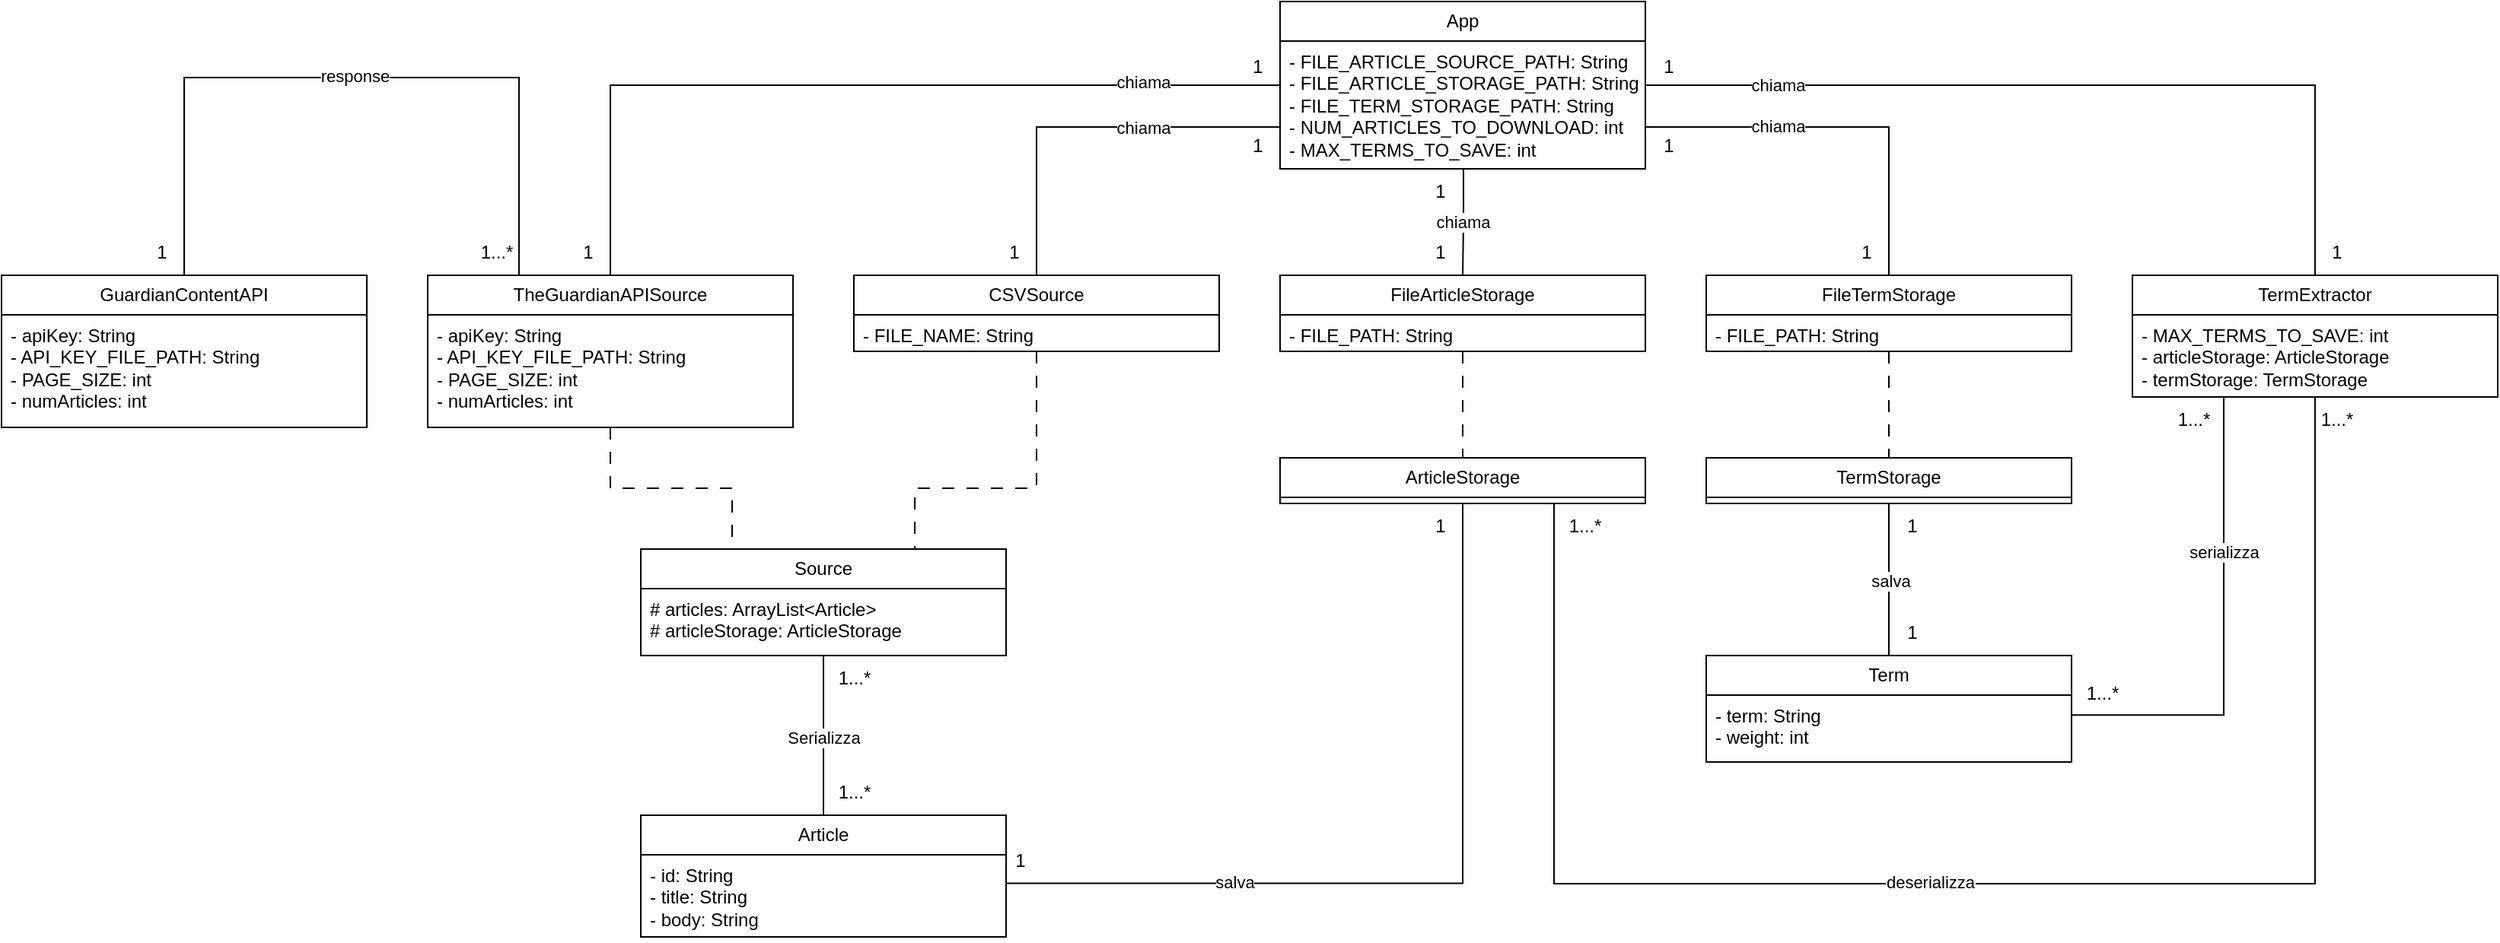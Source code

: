<mxfile version="21.6.1" type="device">
  <diagram id="C5RBs43oDa-KdzZeNtuy" name="Page-1">
    <mxGraphModel dx="1877" dy="489" grid="1" gridSize="10" guides="1" tooltips="1" connect="1" arrows="1" fold="1" page="1" pageScale="1" pageWidth="827" pageHeight="1169" math="0" shadow="0">
      <root>
        <mxCell id="WIyWlLk6GJQsqaUBKTNV-0" />
        <mxCell id="WIyWlLk6GJQsqaUBKTNV-1" parent="WIyWlLk6GJQsqaUBKTNV-0" />
        <mxCell id="BhRKDA8QinfaHxTQazv0-22" style="edgeStyle=orthogonalEdgeStyle;rounded=0;orthogonalLoop=1;jettySize=auto;html=1;exitX=0;exitY=0.5;exitDx=0;exitDy=0;entryX=0.5;entryY=0;entryDx=0;entryDy=0;endArrow=none;endFill=0;" edge="1" parent="WIyWlLk6GJQsqaUBKTNV-1" source="BhRKDA8QinfaHxTQazv0-0" target="BhRKDA8QinfaHxTQazv0-4">
          <mxGeometry relative="1" as="geometry" />
        </mxCell>
        <mxCell id="BhRKDA8QinfaHxTQazv0-36" value="chiama" style="edgeLabel;html=1;align=center;verticalAlign=middle;resizable=0;points=[];" vertex="1" connectable="0" parent="BhRKDA8QinfaHxTQazv0-22">
          <mxGeometry x="-0.706" relative="1" as="geometry">
            <mxPoint x="-7" y="-2" as="offset" />
          </mxGeometry>
        </mxCell>
        <mxCell id="BhRKDA8QinfaHxTQazv0-24" style="edgeStyle=orthogonalEdgeStyle;rounded=0;orthogonalLoop=1;jettySize=auto;html=1;exitX=0;exitY=0.75;exitDx=0;exitDy=0;entryX=0.5;entryY=0;entryDx=0;entryDy=0;endArrow=none;endFill=0;" edge="1" parent="WIyWlLk6GJQsqaUBKTNV-1" source="BhRKDA8QinfaHxTQazv0-0" target="BhRKDA8QinfaHxTQazv0-6">
          <mxGeometry relative="1" as="geometry" />
        </mxCell>
        <mxCell id="BhRKDA8QinfaHxTQazv0-26" value="chiama" style="edgeLabel;html=1;align=center;verticalAlign=middle;resizable=0;points=[];" vertex="1" connectable="0" parent="BhRKDA8QinfaHxTQazv0-24">
          <mxGeometry x="-0.301" relative="1" as="geometry">
            <mxPoint as="offset" />
          </mxGeometry>
        </mxCell>
        <mxCell id="BhRKDA8QinfaHxTQazv0-31" style="edgeStyle=orthogonalEdgeStyle;rounded=0;orthogonalLoop=1;jettySize=auto;html=1;exitX=0.502;exitY=1.005;exitDx=0;exitDy=0;entryX=0.5;entryY=0;entryDx=0;entryDy=0;endArrow=none;endFill=0;exitPerimeter=0;" edge="1" parent="WIyWlLk6GJQsqaUBKTNV-1" source="BhRKDA8QinfaHxTQazv0-1" target="BhRKDA8QinfaHxTQazv0-8">
          <mxGeometry relative="1" as="geometry">
            <mxPoint x="720" y="170" as="sourcePoint" />
          </mxGeometry>
        </mxCell>
        <mxCell id="BhRKDA8QinfaHxTQazv0-34" value="chiama" style="edgeLabel;html=1;align=center;verticalAlign=middle;resizable=0;points=[];" vertex="1" connectable="0" parent="BhRKDA8QinfaHxTQazv0-31">
          <mxGeometry x="0.04" y="1" relative="1" as="geometry">
            <mxPoint x="-1" y="-2" as="offset" />
          </mxGeometry>
        </mxCell>
        <mxCell id="BhRKDA8QinfaHxTQazv0-32" style="edgeStyle=orthogonalEdgeStyle;rounded=0;orthogonalLoop=1;jettySize=auto;html=1;exitX=1;exitY=0.75;exitDx=0;exitDy=0;entryX=0.5;entryY=0;entryDx=0;entryDy=0;endArrow=none;endFill=0;" edge="1" parent="WIyWlLk6GJQsqaUBKTNV-1" source="BhRKDA8QinfaHxTQazv0-0" target="BhRKDA8QinfaHxTQazv0-10">
          <mxGeometry relative="1" as="geometry" />
        </mxCell>
        <mxCell id="BhRKDA8QinfaHxTQazv0-35" value="chiama" style="edgeLabel;html=1;align=center;verticalAlign=middle;resizable=0;points=[];" vertex="1" connectable="0" parent="BhRKDA8QinfaHxTQazv0-32">
          <mxGeometry x="-0.326" y="-1" relative="1" as="geometry">
            <mxPoint y="-2" as="offset" />
          </mxGeometry>
        </mxCell>
        <mxCell id="BhRKDA8QinfaHxTQazv0-33" style="edgeStyle=orthogonalEdgeStyle;rounded=0;orthogonalLoop=1;jettySize=auto;html=1;exitX=1;exitY=0.5;exitDx=0;exitDy=0;entryX=0.5;entryY=0;entryDx=0;entryDy=0;endArrow=none;endFill=0;" edge="1" parent="WIyWlLk6GJQsqaUBKTNV-1" source="BhRKDA8QinfaHxTQazv0-0" target="BhRKDA8QinfaHxTQazv0-12">
          <mxGeometry relative="1" as="geometry" />
        </mxCell>
        <mxCell id="BhRKDA8QinfaHxTQazv0-38" value="chiama" style="edgeLabel;html=1;align=center;verticalAlign=middle;resizable=0;points=[];" vertex="1" connectable="0" parent="BhRKDA8QinfaHxTQazv0-33">
          <mxGeometry x="-0.706" y="-1" relative="1" as="geometry">
            <mxPoint x="4" y="-1" as="offset" />
          </mxGeometry>
        </mxCell>
        <mxCell id="BhRKDA8QinfaHxTQazv0-0" value="App" style="swimlane;fontStyle=0;childLayout=stackLayout;horizontal=1;startSize=26;fillColor=none;horizontalStack=0;resizeParent=1;resizeParentMax=0;resizeLast=0;collapsible=1;marginBottom=0;whiteSpace=wrap;html=1;" vertex="1" parent="WIyWlLk6GJQsqaUBKTNV-1">
          <mxGeometry x="600" y="40" width="240" height="110" as="geometry">
            <mxRectangle x="294" y="30" width="60" height="30" as="alternateBounds" />
          </mxGeometry>
        </mxCell>
        <mxCell id="BhRKDA8QinfaHxTQazv0-1" value="&lt;div&gt;- FILE_ARTICLE_SOURCE_PATH: String&lt;br&gt;&lt;/div&gt;&lt;div&gt;- FILE_ARTICLE_STORAGE_PATH: String&lt;/div&gt;- FILE_TERM_STORAGE_PATH: String&lt;br&gt;- NUM_ARTICLES_TO_DOWNLOAD: int&lt;br&gt;- MAX_TERMS_TO_SAVE: int" style="text;strokeColor=none;fillColor=none;align=left;verticalAlign=top;spacingLeft=4;spacingRight=4;overflow=hidden;rotatable=0;points=[[0,0.5],[1,0.5]];portConstraint=eastwest;whiteSpace=wrap;html=1;" vertex="1" parent="BhRKDA8QinfaHxTQazv0-0">
          <mxGeometry y="26" width="240" height="84" as="geometry" />
        </mxCell>
        <mxCell id="BhRKDA8QinfaHxTQazv0-82" style="edgeStyle=orthogonalEdgeStyle;rounded=0;orthogonalLoop=1;jettySize=auto;html=1;exitX=0.5;exitY=1;exitDx=0;exitDy=0;entryX=0.25;entryY=0;entryDx=0;entryDy=0;endArrow=none;endFill=0;dashed=1;dashPattern=8 8;" edge="1" parent="WIyWlLk6GJQsqaUBKTNV-1" source="BhRKDA8QinfaHxTQazv0-4" target="BhRKDA8QinfaHxTQazv0-20">
          <mxGeometry relative="1" as="geometry">
            <Array as="points">
              <mxPoint x="160" y="360" />
              <mxPoint x="240" y="360" />
            </Array>
          </mxGeometry>
        </mxCell>
        <mxCell id="BhRKDA8QinfaHxTQazv0-4" value="TheGuardianAPISource" style="swimlane;fontStyle=0;childLayout=stackLayout;horizontal=1;startSize=26;fillColor=none;horizontalStack=0;resizeParent=1;resizeParentMax=0;resizeLast=0;collapsible=1;marginBottom=0;whiteSpace=wrap;html=1;" vertex="1" parent="WIyWlLk6GJQsqaUBKTNV-1">
          <mxGeometry x="40" y="220" width="240" height="100" as="geometry" />
        </mxCell>
        <mxCell id="BhRKDA8QinfaHxTQazv0-5" value="- apiKey: String&lt;br&gt;- API_KEY_FILE_PATH: String&lt;br&gt;- PAGE_SIZE: int&lt;br&gt;- numArticles: int" style="text;strokeColor=none;fillColor=none;align=left;verticalAlign=top;spacingLeft=4;spacingRight=4;overflow=hidden;rotatable=0;points=[[0,0.5],[1,0.5]];portConstraint=eastwest;whiteSpace=wrap;html=1;" vertex="1" parent="BhRKDA8QinfaHxTQazv0-4">
          <mxGeometry y="26" width="240" height="74" as="geometry" />
        </mxCell>
        <mxCell id="BhRKDA8QinfaHxTQazv0-83" style="edgeStyle=orthogonalEdgeStyle;rounded=0;orthogonalLoop=1;jettySize=auto;html=1;exitX=0.5;exitY=1;exitDx=0;exitDy=0;entryX=0.75;entryY=0;entryDx=0;entryDy=0;endArrow=none;endFill=0;dashed=1;dashPattern=8 8;" edge="1" parent="WIyWlLk6GJQsqaUBKTNV-1" source="BhRKDA8QinfaHxTQazv0-6" target="BhRKDA8QinfaHxTQazv0-20">
          <mxGeometry relative="1" as="geometry">
            <Array as="points">
              <mxPoint x="440" y="360" />
              <mxPoint x="360" y="360" />
            </Array>
          </mxGeometry>
        </mxCell>
        <mxCell id="BhRKDA8QinfaHxTQazv0-6" value="CSVSource" style="swimlane;fontStyle=0;childLayout=stackLayout;horizontal=1;startSize=26;fillColor=none;horizontalStack=0;resizeParent=1;resizeParentMax=0;resizeLast=0;collapsible=1;marginBottom=0;whiteSpace=wrap;html=1;" vertex="1" parent="WIyWlLk6GJQsqaUBKTNV-1">
          <mxGeometry x="320" y="220" width="240" height="50" as="geometry" />
        </mxCell>
        <mxCell id="BhRKDA8QinfaHxTQazv0-7" value="- FILE_NAME: String" style="text;strokeColor=none;fillColor=none;align=left;verticalAlign=top;spacingLeft=4;spacingRight=4;overflow=hidden;rotatable=0;points=[[0,0.5],[1,0.5]];portConstraint=eastwest;whiteSpace=wrap;html=1;" vertex="1" parent="BhRKDA8QinfaHxTQazv0-6">
          <mxGeometry y="26" width="240" height="24" as="geometry" />
        </mxCell>
        <mxCell id="BhRKDA8QinfaHxTQazv0-54" style="edgeStyle=orthogonalEdgeStyle;rounded=0;orthogonalLoop=1;jettySize=auto;html=1;exitX=0.5;exitY=1;exitDx=0;exitDy=0;entryX=0.5;entryY=0;entryDx=0;entryDy=0;endArrow=none;endFill=0;dashed=1;dashPattern=8 8;" edge="1" parent="WIyWlLk6GJQsqaUBKTNV-1" source="BhRKDA8QinfaHxTQazv0-8" target="BhRKDA8QinfaHxTQazv0-14">
          <mxGeometry relative="1" as="geometry" />
        </mxCell>
        <mxCell id="BhRKDA8QinfaHxTQazv0-8" value="FileArticleStorage" style="swimlane;fontStyle=0;childLayout=stackLayout;horizontal=1;startSize=26;fillColor=none;horizontalStack=0;resizeParent=1;resizeParentMax=0;resizeLast=0;collapsible=1;marginBottom=0;whiteSpace=wrap;html=1;" vertex="1" parent="WIyWlLk6GJQsqaUBKTNV-1">
          <mxGeometry x="600" y="220" width="240" height="50" as="geometry" />
        </mxCell>
        <mxCell id="BhRKDA8QinfaHxTQazv0-9" value="- FILE_PATH: String" style="text;strokeColor=none;fillColor=none;align=left;verticalAlign=top;spacingLeft=4;spacingRight=4;overflow=hidden;rotatable=0;points=[[0,0.5],[1,0.5]];portConstraint=eastwest;whiteSpace=wrap;html=1;" vertex="1" parent="BhRKDA8QinfaHxTQazv0-8">
          <mxGeometry y="26" width="240" height="24" as="geometry" />
        </mxCell>
        <mxCell id="BhRKDA8QinfaHxTQazv0-55" style="edgeStyle=orthogonalEdgeStyle;rounded=0;orthogonalLoop=1;jettySize=auto;html=1;exitX=0.5;exitY=1;exitDx=0;exitDy=0;entryX=0.5;entryY=0;entryDx=0;entryDy=0;endArrow=none;endFill=0;dashed=1;dashPattern=8 8;" edge="1" parent="WIyWlLk6GJQsqaUBKTNV-1" source="BhRKDA8QinfaHxTQazv0-10" target="BhRKDA8QinfaHxTQazv0-18">
          <mxGeometry relative="1" as="geometry">
            <Array as="points">
              <mxPoint x="1000" y="320" />
              <mxPoint x="1000" y="320" />
            </Array>
          </mxGeometry>
        </mxCell>
        <mxCell id="BhRKDA8QinfaHxTQazv0-10" value="FileTermStorage" style="swimlane;fontStyle=0;childLayout=stackLayout;horizontal=1;startSize=26;fillColor=none;horizontalStack=0;resizeParent=1;resizeParentMax=0;resizeLast=0;collapsible=1;marginBottom=0;whiteSpace=wrap;html=1;" vertex="1" parent="WIyWlLk6GJQsqaUBKTNV-1">
          <mxGeometry x="880" y="220" width="240" height="50" as="geometry" />
        </mxCell>
        <mxCell id="BhRKDA8QinfaHxTQazv0-11" value="- FILE_PATH: String" style="text;strokeColor=none;fillColor=none;align=left;verticalAlign=top;spacingLeft=4;spacingRight=4;overflow=hidden;rotatable=0;points=[[0,0.5],[1,0.5]];portConstraint=eastwest;whiteSpace=wrap;html=1;" vertex="1" parent="BhRKDA8QinfaHxTQazv0-10">
          <mxGeometry y="26" width="240" height="24" as="geometry" />
        </mxCell>
        <mxCell id="BhRKDA8QinfaHxTQazv0-81" style="edgeStyle=orthogonalEdgeStyle;rounded=0;orthogonalLoop=1;jettySize=auto;html=1;exitX=0.25;exitY=1;exitDx=0;exitDy=0;entryX=1.002;entryY=0.297;entryDx=0;entryDy=0;entryPerimeter=0;endArrow=none;endFill=0;" edge="1" parent="WIyWlLk6GJQsqaUBKTNV-1" source="BhRKDA8QinfaHxTQazv0-12" target="BhRKDA8QinfaHxTQazv0-30">
          <mxGeometry relative="1" as="geometry" />
        </mxCell>
        <mxCell id="BhRKDA8QinfaHxTQazv0-88" value="serializza" style="edgeLabel;html=1;align=center;verticalAlign=middle;resizable=0;points=[];" vertex="1" connectable="0" parent="BhRKDA8QinfaHxTQazv0-81">
          <mxGeometry x="-0.339" relative="1" as="geometry">
            <mxPoint as="offset" />
          </mxGeometry>
        </mxCell>
        <mxCell id="BhRKDA8QinfaHxTQazv0-85" style="edgeStyle=orthogonalEdgeStyle;rounded=0;orthogonalLoop=1;jettySize=auto;html=1;exitX=0.5;exitY=1;exitDx=0;exitDy=0;entryX=0.75;entryY=1;entryDx=0;entryDy=0;endArrow=none;endFill=0;" edge="1" parent="WIyWlLk6GJQsqaUBKTNV-1" source="BhRKDA8QinfaHxTQazv0-12" target="BhRKDA8QinfaHxTQazv0-14">
          <mxGeometry relative="1" as="geometry">
            <Array as="points">
              <mxPoint x="1280" y="620" />
              <mxPoint x="780" y="620" />
            </Array>
          </mxGeometry>
        </mxCell>
        <mxCell id="BhRKDA8QinfaHxTQazv0-87" value="deserializza" style="edgeLabel;html=1;align=center;verticalAlign=middle;resizable=0;points=[];" vertex="1" connectable="0" parent="BhRKDA8QinfaHxTQazv0-85">
          <mxGeometry x="0.071" y="3" relative="1" as="geometry">
            <mxPoint y="-4" as="offset" />
          </mxGeometry>
        </mxCell>
        <mxCell id="BhRKDA8QinfaHxTQazv0-12" value="TermExtractor" style="swimlane;fontStyle=0;childLayout=stackLayout;horizontal=1;startSize=26;fillColor=none;horizontalStack=0;resizeParent=1;resizeParentMax=0;resizeLast=0;collapsible=1;marginBottom=0;whiteSpace=wrap;html=1;" vertex="1" parent="WIyWlLk6GJQsqaUBKTNV-1">
          <mxGeometry x="1160" y="220" width="240" height="80" as="geometry" />
        </mxCell>
        <mxCell id="BhRKDA8QinfaHxTQazv0-13" value="- MAX_TERMS_TO_SAVE: int&lt;br&gt;- articleStorage: ArticleStorage&lt;br&gt;- termStorage: TermStorage" style="text;strokeColor=none;fillColor=none;align=left;verticalAlign=top;spacingLeft=4;spacingRight=4;overflow=hidden;rotatable=0;points=[[0,0.5],[1,0.5]];portConstraint=eastwest;whiteSpace=wrap;html=1;" vertex="1" parent="BhRKDA8QinfaHxTQazv0-12">
          <mxGeometry y="26" width="240" height="54" as="geometry" />
        </mxCell>
        <mxCell id="BhRKDA8QinfaHxTQazv0-14" value="ArticleStorage" style="swimlane;fontStyle=0;childLayout=stackLayout;horizontal=1;startSize=26;fillColor=none;horizontalStack=0;resizeParent=1;resizeParentMax=0;resizeLast=0;collapsible=1;marginBottom=0;whiteSpace=wrap;html=1;" vertex="1" parent="WIyWlLk6GJQsqaUBKTNV-1">
          <mxGeometry x="600" y="340" width="240" height="30" as="geometry" />
        </mxCell>
        <mxCell id="BhRKDA8QinfaHxTQazv0-18" value="TermStorage" style="swimlane;fontStyle=0;childLayout=stackLayout;horizontal=1;startSize=26;fillColor=none;horizontalStack=0;resizeParent=1;resizeParentMax=0;resizeLast=0;collapsible=1;marginBottom=0;whiteSpace=wrap;html=1;" vertex="1" parent="WIyWlLk6GJQsqaUBKTNV-1">
          <mxGeometry x="880" y="340" width="240" height="30" as="geometry" />
        </mxCell>
        <mxCell id="BhRKDA8QinfaHxTQazv0-65" style="edgeStyle=orthogonalEdgeStyle;rounded=0;orthogonalLoop=1;jettySize=auto;html=1;exitX=0.5;exitY=1;exitDx=0;exitDy=0;entryX=0.5;entryY=0;entryDx=0;entryDy=0;endArrow=none;endFill=0;" edge="1" parent="WIyWlLk6GJQsqaUBKTNV-1" source="BhRKDA8QinfaHxTQazv0-20" target="BhRKDA8QinfaHxTQazv0-27">
          <mxGeometry relative="1" as="geometry" />
        </mxCell>
        <mxCell id="BhRKDA8QinfaHxTQazv0-66" value="Serializza" style="edgeLabel;html=1;align=center;verticalAlign=middle;resizable=0;points=[];" vertex="1" connectable="0" parent="BhRKDA8QinfaHxTQazv0-65">
          <mxGeometry x="0.108" relative="1" as="geometry">
            <mxPoint y="-4" as="offset" />
          </mxGeometry>
        </mxCell>
        <mxCell id="BhRKDA8QinfaHxTQazv0-20" value="Source" style="swimlane;fontStyle=0;childLayout=stackLayout;horizontal=1;startSize=26;fillColor=none;horizontalStack=0;resizeParent=1;resizeParentMax=0;resizeLast=0;collapsible=1;marginBottom=0;whiteSpace=wrap;html=1;" vertex="1" parent="WIyWlLk6GJQsqaUBKTNV-1">
          <mxGeometry x="180" y="400" width="240" height="70" as="geometry" />
        </mxCell>
        <mxCell id="BhRKDA8QinfaHxTQazv0-21" value="# articles: ArrayList&amp;lt;Article&amp;gt;&lt;br&gt;# articleStorage: ArticleStorage" style="text;strokeColor=none;fillColor=none;align=left;verticalAlign=top;spacingLeft=4;spacingRight=4;overflow=hidden;rotatable=0;points=[[0,0.5],[1,0.5]];portConstraint=eastwest;whiteSpace=wrap;html=1;" vertex="1" parent="BhRKDA8QinfaHxTQazv0-20">
          <mxGeometry y="26" width="240" height="44" as="geometry" />
        </mxCell>
        <mxCell id="BhRKDA8QinfaHxTQazv0-69" style="edgeStyle=orthogonalEdgeStyle;rounded=0;orthogonalLoop=1;jettySize=auto;html=1;exitX=1.001;exitY=0.348;exitDx=0;exitDy=0;entryX=0.5;entryY=1;entryDx=0;entryDy=0;endArrow=none;endFill=0;exitPerimeter=0;" edge="1" parent="WIyWlLk6GJQsqaUBKTNV-1" source="BhRKDA8QinfaHxTQazv0-28" target="BhRKDA8QinfaHxTQazv0-14">
          <mxGeometry relative="1" as="geometry" />
        </mxCell>
        <mxCell id="BhRKDA8QinfaHxTQazv0-70" value="salva" style="edgeLabel;html=1;align=center;verticalAlign=middle;resizable=0;points=[];" vertex="1" connectable="0" parent="BhRKDA8QinfaHxTQazv0-69">
          <mxGeometry x="-0.191" y="1" relative="1" as="geometry">
            <mxPoint x="-73" as="offset" />
          </mxGeometry>
        </mxCell>
        <mxCell id="BhRKDA8QinfaHxTQazv0-27" value="Article" style="swimlane;fontStyle=0;childLayout=stackLayout;horizontal=1;startSize=26;fillColor=none;horizontalStack=0;resizeParent=1;resizeParentMax=0;resizeLast=0;collapsible=1;marginBottom=0;whiteSpace=wrap;html=1;" vertex="1" parent="WIyWlLk6GJQsqaUBKTNV-1">
          <mxGeometry x="180" y="575" width="240" height="80" as="geometry" />
        </mxCell>
        <mxCell id="BhRKDA8QinfaHxTQazv0-28" value="- id: String&lt;br&gt;- title: String&lt;br&gt;- body: String" style="text;strokeColor=none;fillColor=none;align=left;verticalAlign=top;spacingLeft=4;spacingRight=4;overflow=hidden;rotatable=0;points=[[0,0.5],[1,0.5]];portConstraint=eastwest;whiteSpace=wrap;html=1;" vertex="1" parent="BhRKDA8QinfaHxTQazv0-27">
          <mxGeometry y="26" width="240" height="54" as="geometry" />
        </mxCell>
        <mxCell id="BhRKDA8QinfaHxTQazv0-91" style="edgeStyle=orthogonalEdgeStyle;rounded=0;orthogonalLoop=1;jettySize=auto;html=1;exitX=0.5;exitY=0;exitDx=0;exitDy=0;entryX=0.5;entryY=1;entryDx=0;entryDy=0;endArrow=none;endFill=0;" edge="1" parent="WIyWlLk6GJQsqaUBKTNV-1" source="BhRKDA8QinfaHxTQazv0-29" target="BhRKDA8QinfaHxTQazv0-18">
          <mxGeometry relative="1" as="geometry" />
        </mxCell>
        <mxCell id="BhRKDA8QinfaHxTQazv0-92" value="salva" style="edgeLabel;html=1;align=center;verticalAlign=middle;resizable=0;points=[];" vertex="1" connectable="0" parent="BhRKDA8QinfaHxTQazv0-91">
          <mxGeometry x="-0.02" y="-1" relative="1" as="geometry">
            <mxPoint as="offset" />
          </mxGeometry>
        </mxCell>
        <mxCell id="BhRKDA8QinfaHxTQazv0-29" value="Term" style="swimlane;fontStyle=0;childLayout=stackLayout;horizontal=1;startSize=26;fillColor=none;horizontalStack=0;resizeParent=1;resizeParentMax=0;resizeLast=0;collapsible=1;marginBottom=0;whiteSpace=wrap;html=1;" vertex="1" parent="WIyWlLk6GJQsqaUBKTNV-1">
          <mxGeometry x="880" y="470" width="240" height="70" as="geometry" />
        </mxCell>
        <mxCell id="BhRKDA8QinfaHxTQazv0-30" value="&lt;div&gt;- term: String&lt;/div&gt;&lt;div&gt;- weight: int&lt;br&gt;&lt;/div&gt;" style="text;strokeColor=none;fillColor=none;align=left;verticalAlign=top;spacingLeft=4;spacingRight=4;overflow=hidden;rotatable=0;points=[[0,0.5],[1,0.5]];portConstraint=eastwest;whiteSpace=wrap;html=1;" vertex="1" parent="BhRKDA8QinfaHxTQazv0-29">
          <mxGeometry y="26" width="240" height="44" as="geometry" />
        </mxCell>
        <mxCell id="BhRKDA8QinfaHxTQazv0-39" value="1" style="text;html=1;align=center;verticalAlign=middle;resizable=0;points=[];autosize=1;strokeColor=none;fillColor=none;" vertex="1" parent="WIyWlLk6GJQsqaUBKTNV-1">
          <mxGeometry x="570" y="68" width="30" height="30" as="geometry" />
        </mxCell>
        <mxCell id="BhRKDA8QinfaHxTQazv0-40" value="1...*" style="text;html=1;align=center;verticalAlign=middle;resizable=0;points=[];autosize=1;strokeColor=none;fillColor=none;" vertex="1" parent="WIyWlLk6GJQsqaUBKTNV-1">
          <mxGeometry x="65" y="190" width="40" height="30" as="geometry" />
        </mxCell>
        <mxCell id="BhRKDA8QinfaHxTQazv0-41" value="1" style="text;html=1;align=center;verticalAlign=middle;resizable=0;points=[];autosize=1;strokeColor=none;fillColor=none;" vertex="1" parent="WIyWlLk6GJQsqaUBKTNV-1">
          <mxGeometry x="840" y="68" width="30" height="30" as="geometry" />
        </mxCell>
        <mxCell id="BhRKDA8QinfaHxTQazv0-43" value="1" style="text;html=1;align=center;verticalAlign=middle;resizable=0;points=[];autosize=1;strokeColor=none;fillColor=none;" vertex="1" parent="WIyWlLk6GJQsqaUBKTNV-1">
          <mxGeometry x="840" y="120" width="30" height="30" as="geometry" />
        </mxCell>
        <mxCell id="BhRKDA8QinfaHxTQazv0-48" value="1" style="text;html=1;align=center;verticalAlign=middle;resizable=0;points=[];autosize=1;strokeColor=none;fillColor=none;" vertex="1" parent="WIyWlLk6GJQsqaUBKTNV-1">
          <mxGeometry x="570" y="120" width="30" height="30" as="geometry" />
        </mxCell>
        <mxCell id="BhRKDA8QinfaHxTQazv0-49" value="1" style="text;html=1;align=center;verticalAlign=middle;resizable=0;points=[];autosize=1;strokeColor=none;fillColor=none;" vertex="1" parent="WIyWlLk6GJQsqaUBKTNV-1">
          <mxGeometry x="410" y="190" width="30" height="30" as="geometry" />
        </mxCell>
        <mxCell id="BhRKDA8QinfaHxTQazv0-50" value="1" style="text;html=1;align=center;verticalAlign=middle;resizable=0;points=[];autosize=1;strokeColor=none;fillColor=none;" vertex="1" parent="WIyWlLk6GJQsqaUBKTNV-1">
          <mxGeometry x="690" y="150" width="30" height="30" as="geometry" />
        </mxCell>
        <mxCell id="BhRKDA8QinfaHxTQazv0-51" value="1" style="text;html=1;align=center;verticalAlign=middle;resizable=0;points=[];autosize=1;strokeColor=none;fillColor=none;" vertex="1" parent="WIyWlLk6GJQsqaUBKTNV-1">
          <mxGeometry x="690" y="190" width="30" height="30" as="geometry" />
        </mxCell>
        <mxCell id="BhRKDA8QinfaHxTQazv0-56" value="1" style="text;html=1;align=center;verticalAlign=middle;resizable=0;points=[];autosize=1;strokeColor=none;fillColor=none;" vertex="1" parent="WIyWlLk6GJQsqaUBKTNV-1">
          <mxGeometry x="970" y="190" width="30" height="30" as="geometry" />
        </mxCell>
        <mxCell id="BhRKDA8QinfaHxTQazv0-57" value="1" style="text;html=1;align=center;verticalAlign=middle;resizable=0;points=[];autosize=1;strokeColor=none;fillColor=none;" vertex="1" parent="WIyWlLk6GJQsqaUBKTNV-1">
          <mxGeometry x="1278.62" y="190" width="30" height="30" as="geometry" />
        </mxCell>
        <mxCell id="BhRKDA8QinfaHxTQazv0-62" style="edgeStyle=orthogonalEdgeStyle;rounded=0;orthogonalLoop=1;jettySize=auto;html=1;exitX=0.5;exitY=0;exitDx=0;exitDy=0;entryX=0.25;entryY=0;entryDx=0;entryDy=0;endArrow=none;endFill=0;" edge="1" parent="WIyWlLk6GJQsqaUBKTNV-1" source="BhRKDA8QinfaHxTQazv0-60" target="BhRKDA8QinfaHxTQazv0-4">
          <mxGeometry relative="1" as="geometry">
            <Array as="points">
              <mxPoint x="-120" y="90" />
              <mxPoint x="100" y="90" />
            </Array>
          </mxGeometry>
        </mxCell>
        <mxCell id="BhRKDA8QinfaHxTQazv0-63" value="response" style="edgeLabel;html=1;align=center;verticalAlign=middle;resizable=0;points=[];" vertex="1" connectable="0" parent="BhRKDA8QinfaHxTQazv0-62">
          <mxGeometry x="0.028" y="-1" relative="1" as="geometry">
            <mxPoint x="-5" y="-2" as="offset" />
          </mxGeometry>
        </mxCell>
        <mxCell id="BhRKDA8QinfaHxTQazv0-60" value="GuardianContentAPI" style="swimlane;fontStyle=0;childLayout=stackLayout;horizontal=1;startSize=26;fillColor=none;horizontalStack=0;resizeParent=1;resizeParentMax=0;resizeLast=0;collapsible=1;marginBottom=0;whiteSpace=wrap;html=1;" vertex="1" parent="WIyWlLk6GJQsqaUBKTNV-1">
          <mxGeometry x="-240" y="220" width="240" height="100" as="geometry" />
        </mxCell>
        <mxCell id="BhRKDA8QinfaHxTQazv0-61" value="- apiKey: String&lt;br&gt;- API_KEY_FILE_PATH: String&lt;br&gt;- PAGE_SIZE: int&lt;br&gt;- numArticles: int" style="text;strokeColor=none;fillColor=none;align=left;verticalAlign=top;spacingLeft=4;spacingRight=4;overflow=hidden;rotatable=0;points=[[0,0.5],[1,0.5]];portConstraint=eastwest;whiteSpace=wrap;html=1;" vertex="1" parent="BhRKDA8QinfaHxTQazv0-60">
          <mxGeometry y="26" width="240" height="74" as="geometry" />
        </mxCell>
        <mxCell id="BhRKDA8QinfaHxTQazv0-64" value="1" style="text;html=1;align=center;verticalAlign=middle;resizable=0;points=[];autosize=1;strokeColor=none;fillColor=none;" vertex="1" parent="WIyWlLk6GJQsqaUBKTNV-1">
          <mxGeometry x="-150" y="190" width="30" height="30" as="geometry" />
        </mxCell>
        <mxCell id="BhRKDA8QinfaHxTQazv0-67" value="1...*" style="text;html=1;align=center;verticalAlign=middle;resizable=0;points=[];autosize=1;strokeColor=none;fillColor=none;" vertex="1" parent="WIyWlLk6GJQsqaUBKTNV-1">
          <mxGeometry x="300" y="470" width="40" height="30" as="geometry" />
        </mxCell>
        <mxCell id="BhRKDA8QinfaHxTQazv0-68" value="1...*" style="text;html=1;align=center;verticalAlign=middle;resizable=0;points=[];autosize=1;strokeColor=none;fillColor=none;" vertex="1" parent="WIyWlLk6GJQsqaUBKTNV-1">
          <mxGeometry x="300" y="545" width="40" height="30" as="geometry" />
        </mxCell>
        <mxCell id="BhRKDA8QinfaHxTQazv0-71" value="1" style="text;html=1;align=center;verticalAlign=middle;resizable=0;points=[];autosize=1;strokeColor=none;fillColor=none;" vertex="1" parent="WIyWlLk6GJQsqaUBKTNV-1">
          <mxGeometry x="414" y="590" width="30" height="30" as="geometry" />
        </mxCell>
        <mxCell id="BhRKDA8QinfaHxTQazv0-74" value="1" style="text;html=1;align=center;verticalAlign=middle;resizable=0;points=[];autosize=1;strokeColor=none;fillColor=none;" vertex="1" parent="WIyWlLk6GJQsqaUBKTNV-1">
          <mxGeometry x="690" y="370" width="30" height="30" as="geometry" />
        </mxCell>
        <mxCell id="BhRKDA8QinfaHxTQazv0-80" value="1...*" style="text;html=1;align=center;verticalAlign=middle;resizable=0;points=[];autosize=1;strokeColor=none;fillColor=none;" vertex="1" parent="WIyWlLk6GJQsqaUBKTNV-1">
          <mxGeometry x="1273.62" y="300" width="40" height="30" as="geometry" />
        </mxCell>
        <mxCell id="BhRKDA8QinfaHxTQazv0-86" value="1...*" style="text;html=1;align=center;verticalAlign=middle;resizable=0;points=[];autosize=1;strokeColor=none;fillColor=none;" vertex="1" parent="WIyWlLk6GJQsqaUBKTNV-1">
          <mxGeometry x="780.0" y="370" width="40" height="30" as="geometry" />
        </mxCell>
        <mxCell id="BhRKDA8QinfaHxTQazv0-89" value="1...*" style="text;html=1;align=center;verticalAlign=middle;resizable=0;points=[];autosize=1;strokeColor=none;fillColor=none;" vertex="1" parent="WIyWlLk6GJQsqaUBKTNV-1">
          <mxGeometry x="1180" y="300" width="40" height="30" as="geometry" />
        </mxCell>
        <mxCell id="BhRKDA8QinfaHxTQazv0-90" value="1...*" style="text;html=1;align=center;verticalAlign=middle;resizable=0;points=[];autosize=1;strokeColor=none;fillColor=none;" vertex="1" parent="WIyWlLk6GJQsqaUBKTNV-1">
          <mxGeometry x="1120" y="480" width="40" height="30" as="geometry" />
        </mxCell>
        <mxCell id="BhRKDA8QinfaHxTQazv0-93" value="1" style="text;html=1;align=center;verticalAlign=middle;resizable=0;points=[];autosize=1;strokeColor=none;fillColor=none;" vertex="1" parent="WIyWlLk6GJQsqaUBKTNV-1">
          <mxGeometry x="1000" y="370" width="30" height="30" as="geometry" />
        </mxCell>
        <mxCell id="BhRKDA8QinfaHxTQazv0-94" value="1" style="text;html=1;align=center;verticalAlign=middle;resizable=0;points=[];autosize=1;strokeColor=none;fillColor=none;" vertex="1" parent="WIyWlLk6GJQsqaUBKTNV-1">
          <mxGeometry x="1000" y="440" width="30" height="30" as="geometry" />
        </mxCell>
        <mxCell id="BhRKDA8QinfaHxTQazv0-100" value="1" style="text;html=1;align=center;verticalAlign=middle;resizable=0;points=[];autosize=1;strokeColor=none;fillColor=none;" vertex="1" parent="WIyWlLk6GJQsqaUBKTNV-1">
          <mxGeometry x="130" y="190" width="30" height="30" as="geometry" />
        </mxCell>
      </root>
    </mxGraphModel>
  </diagram>
</mxfile>
